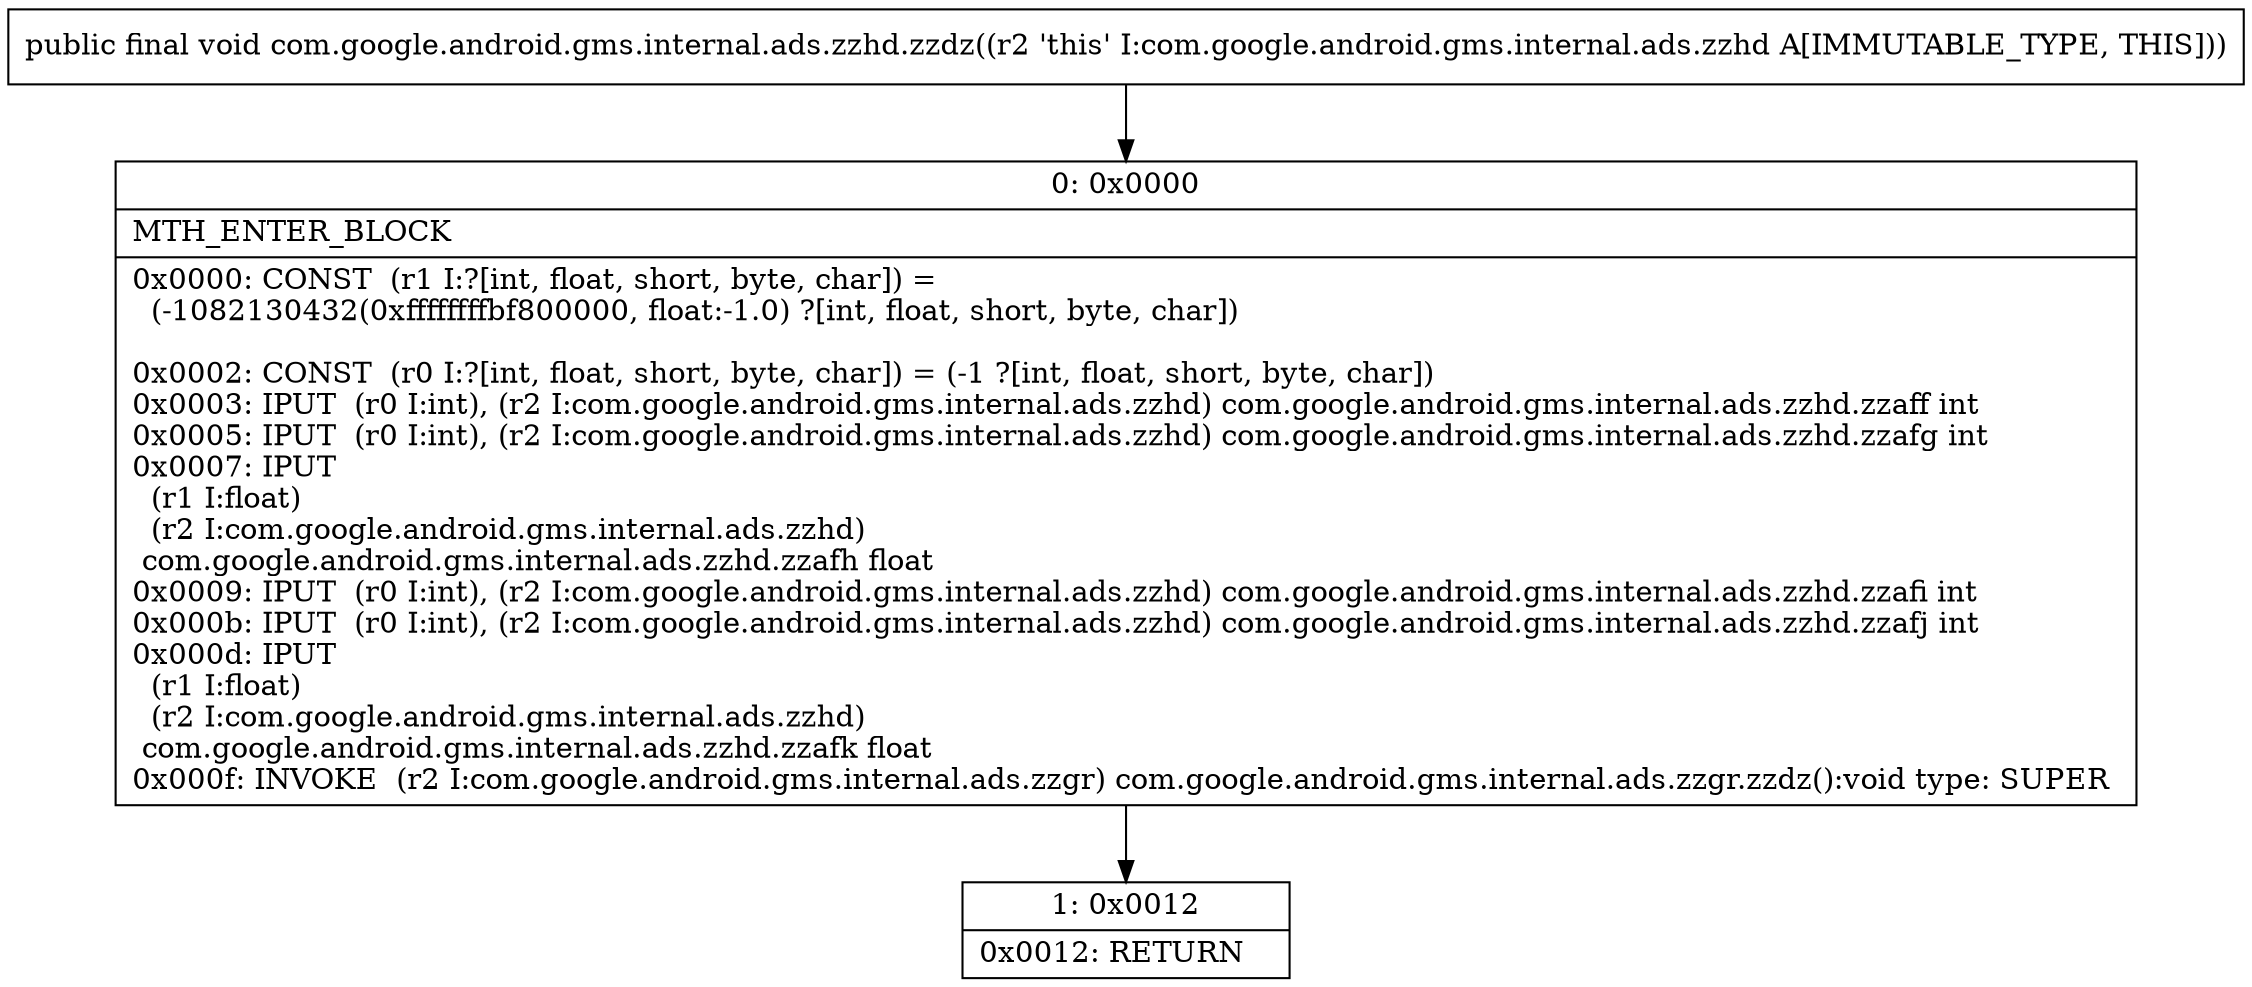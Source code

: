 digraph "CFG forcom.google.android.gms.internal.ads.zzhd.zzdz()V" {
Node_0 [shape=record,label="{0\:\ 0x0000|MTH_ENTER_BLOCK\l|0x0000: CONST  (r1 I:?[int, float, short, byte, char]) = \l  (\-1082130432(0xffffffffbf800000, float:\-1.0) ?[int, float, short, byte, char])\l \l0x0002: CONST  (r0 I:?[int, float, short, byte, char]) = (\-1 ?[int, float, short, byte, char]) \l0x0003: IPUT  (r0 I:int), (r2 I:com.google.android.gms.internal.ads.zzhd) com.google.android.gms.internal.ads.zzhd.zzaff int \l0x0005: IPUT  (r0 I:int), (r2 I:com.google.android.gms.internal.ads.zzhd) com.google.android.gms.internal.ads.zzhd.zzafg int \l0x0007: IPUT  \l  (r1 I:float)\l  (r2 I:com.google.android.gms.internal.ads.zzhd)\l com.google.android.gms.internal.ads.zzhd.zzafh float \l0x0009: IPUT  (r0 I:int), (r2 I:com.google.android.gms.internal.ads.zzhd) com.google.android.gms.internal.ads.zzhd.zzafi int \l0x000b: IPUT  (r0 I:int), (r2 I:com.google.android.gms.internal.ads.zzhd) com.google.android.gms.internal.ads.zzhd.zzafj int \l0x000d: IPUT  \l  (r1 I:float)\l  (r2 I:com.google.android.gms.internal.ads.zzhd)\l com.google.android.gms.internal.ads.zzhd.zzafk float \l0x000f: INVOKE  (r2 I:com.google.android.gms.internal.ads.zzgr) com.google.android.gms.internal.ads.zzgr.zzdz():void type: SUPER \l}"];
Node_1 [shape=record,label="{1\:\ 0x0012|0x0012: RETURN   \l}"];
MethodNode[shape=record,label="{public final void com.google.android.gms.internal.ads.zzhd.zzdz((r2 'this' I:com.google.android.gms.internal.ads.zzhd A[IMMUTABLE_TYPE, THIS])) }"];
MethodNode -> Node_0;
Node_0 -> Node_1;
}

